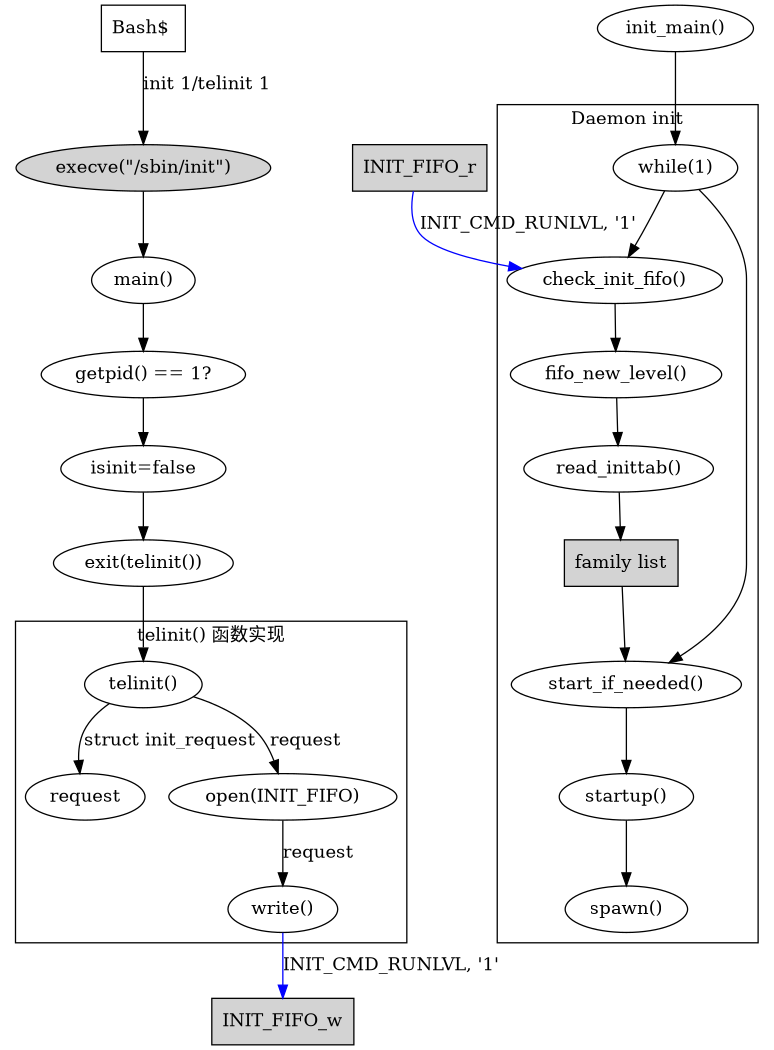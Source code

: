 digraph G
{
	size = "7, 7";
	//label = "方式2 - 用户命令 telinit 启动 init";

	"Bash$ " [shape=box];
	"execve(\"/sbin/init\")"  [style = filled];
	"Bash$ " -> "execve(\"/sbin/init\")" [label="init 1/telinit 1"];

	"execve(\"/sbin/init\")" -> "main()";

	"main()" -> "getpid() == 1?" -> "isinit=false" -> "exit(telinit())" -> "telinit()";
	
	subgraph cluster01
	{
		label = "telinit() 函数实现";

		"telinit()" -> "request" [label="struct init_request"] ;

		"telinit()" -> "open(INIT_FIFO)" -> "write()" [label="request"];
	}

	"INIT_FIFO_w" [shape=box style="filled"];
	"write()" -> "INIT_FIFO_w" [label="INIT_CMD_RUNLVL, '1'" color="blue"]; 
//	"INIT_FIFO_w" -> "INIT_FIFO_r"[style=dotted];
	"INIT_FIFO_r" [shape=box style="filled"];
	"INIT_FIFO_r" -> "check_init_fifo()" [label="INIT_CMD_RUNLVL, '1'" color="blue"]; 

	"init_main()" -> "while(1)";

	subgraph cluster02
	{
		label = "Daemon init";

		"while(1)" -> "check_init_fifo()"; 
		"check_init_fifo()" -> "fifo_new_level()" -> "read_inittab()" -> "family list"; 
		"family list" [shape=box style=filled];
		"while(1)" -> "start_if_needed()" -> "startup()" -> "spawn()"; 
		"family list" -> "start_if_needed()";
	}
}
